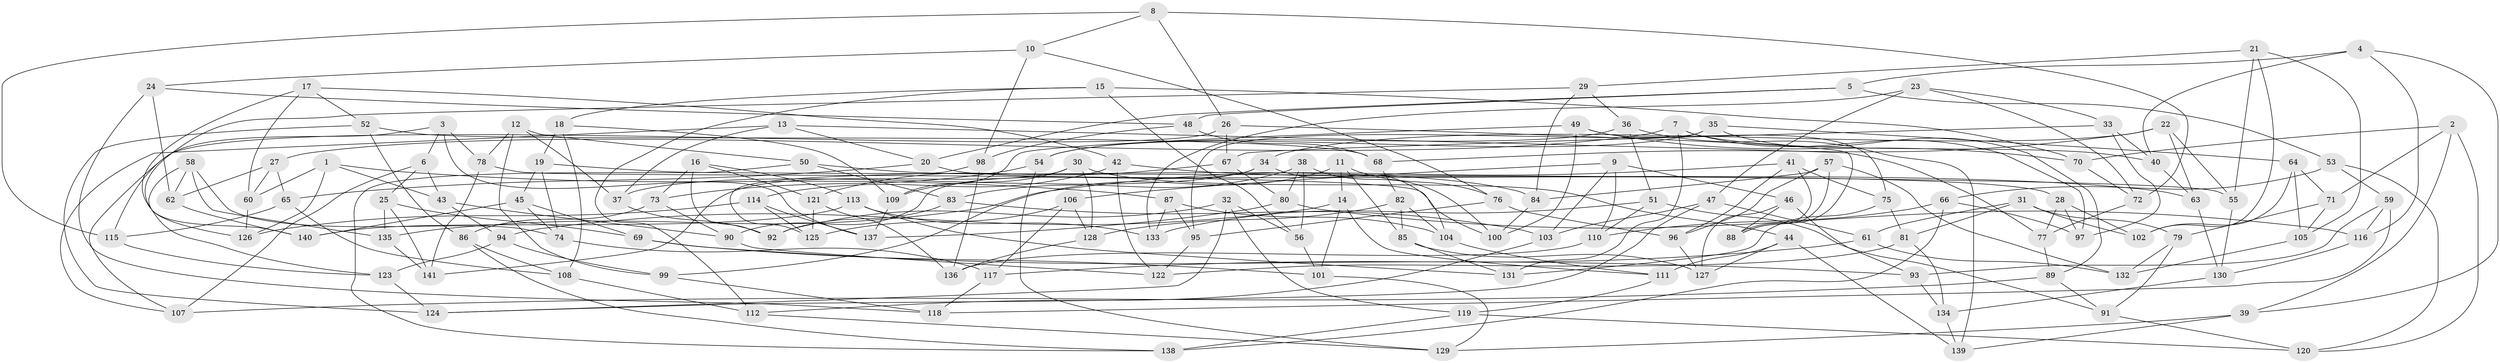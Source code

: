 // Generated by graph-tools (version 1.1) at 2025/56/03/09/25 04:56:37]
// undirected, 141 vertices, 282 edges
graph export_dot {
graph [start="1"]
  node [color=gray90,style=filled];
  1;
  2;
  3;
  4;
  5;
  6;
  7;
  8;
  9;
  10;
  11;
  12;
  13;
  14;
  15;
  16;
  17;
  18;
  19;
  20;
  21;
  22;
  23;
  24;
  25;
  26;
  27;
  28;
  29;
  30;
  31;
  32;
  33;
  34;
  35;
  36;
  37;
  38;
  39;
  40;
  41;
  42;
  43;
  44;
  45;
  46;
  47;
  48;
  49;
  50;
  51;
  52;
  53;
  54;
  55;
  56;
  57;
  58;
  59;
  60;
  61;
  62;
  63;
  64;
  65;
  66;
  67;
  68;
  69;
  70;
  71;
  72;
  73;
  74;
  75;
  76;
  77;
  78;
  79;
  80;
  81;
  82;
  83;
  84;
  85;
  86;
  87;
  88;
  89;
  90;
  91;
  92;
  93;
  94;
  95;
  96;
  97;
  98;
  99;
  100;
  101;
  102;
  103;
  104;
  105;
  106;
  107;
  108;
  109;
  110;
  111;
  112;
  113;
  114;
  115;
  116;
  117;
  118;
  119;
  120;
  121;
  122;
  123;
  124;
  125;
  126;
  127;
  128;
  129;
  130;
  131;
  132;
  133;
  134;
  135;
  136;
  137;
  138;
  139;
  140;
  141;
  1 -- 87;
  1 -- 126;
  1 -- 43;
  1 -- 60;
  2 -- 39;
  2 -- 70;
  2 -- 120;
  2 -- 71;
  3 -- 115;
  3 -- 6;
  3 -- 78;
  3 -- 137;
  4 -- 39;
  4 -- 116;
  4 -- 5;
  4 -- 40;
  5 -- 20;
  5 -- 53;
  5 -- 48;
  6 -- 107;
  6 -- 25;
  6 -- 43;
  7 -- 27;
  7 -- 40;
  7 -- 131;
  7 -- 97;
  8 -- 115;
  8 -- 26;
  8 -- 10;
  8 -- 72;
  9 -- 103;
  9 -- 110;
  9 -- 46;
  9 -- 106;
  10 -- 76;
  10 -- 98;
  10 -- 24;
  11 -- 85;
  11 -- 14;
  11 -- 76;
  11 -- 99;
  12 -- 50;
  12 -- 99;
  12 -- 78;
  12 -- 37;
  13 -- 20;
  13 -- 77;
  13 -- 37;
  13 -- 107;
  14 -- 111;
  14 -- 94;
  14 -- 101;
  15 -- 112;
  15 -- 70;
  15 -- 18;
  15 -- 56;
  16 -- 121;
  16 -- 92;
  16 -- 73;
  16 -- 113;
  17 -- 42;
  17 -- 140;
  17 -- 52;
  17 -- 60;
  18 -- 19;
  18 -- 108;
  18 -- 109;
  19 -- 74;
  19 -- 45;
  19 -- 55;
  20 -- 28;
  20 -- 65;
  21 -- 55;
  21 -- 102;
  21 -- 29;
  21 -- 105;
  22 -- 34;
  22 -- 63;
  22 -- 55;
  22 -- 68;
  23 -- 72;
  23 -- 47;
  23 -- 33;
  23 -- 133;
  24 -- 48;
  24 -- 62;
  24 -- 118;
  25 -- 69;
  25 -- 135;
  25 -- 141;
  26 -- 67;
  26 -- 88;
  26 -- 107;
  27 -- 60;
  27 -- 65;
  27 -- 62;
  28 -- 97;
  28 -- 77;
  28 -- 102;
  29 -- 36;
  29 -- 84;
  29 -- 126;
  30 -- 109;
  30 -- 128;
  30 -- 141;
  30 -- 44;
  31 -- 102;
  31 -- 81;
  31 -- 61;
  31 -- 79;
  32 -- 124;
  32 -- 119;
  32 -- 56;
  32 -- 92;
  33 -- 40;
  33 -- 67;
  33 -- 97;
  34 -- 90;
  34 -- 37;
  34 -- 104;
  35 -- 89;
  35 -- 54;
  35 -- 95;
  35 -- 64;
  36 -- 51;
  36 -- 139;
  36 -- 54;
  37 -- 92;
  38 -- 100;
  38 -- 56;
  38 -- 83;
  38 -- 80;
  39 -- 129;
  39 -- 139;
  40 -- 63;
  41 -- 135;
  41 -- 88;
  41 -- 75;
  41 -- 96;
  42 -- 63;
  42 -- 114;
  42 -- 122;
  43 -- 94;
  43 -- 90;
  44 -- 127;
  44 -- 111;
  44 -- 139;
  45 -- 140;
  45 -- 74;
  45 -- 69;
  46 -- 93;
  46 -- 127;
  46 -- 88;
  47 -- 124;
  47 -- 61;
  47 -- 103;
  48 -- 98;
  48 -- 68;
  49 -- 109;
  49 -- 100;
  49 -- 75;
  49 -- 70;
  50 -- 83;
  50 -- 138;
  50 -- 84;
  51 -- 110;
  51 -- 133;
  51 -- 91;
  52 -- 124;
  52 -- 68;
  52 -- 86;
  53 -- 59;
  53 -- 66;
  53 -- 120;
  54 -- 73;
  54 -- 129;
  55 -- 130;
  56 -- 101;
  57 -- 88;
  57 -- 132;
  57 -- 84;
  57 -- 96;
  58 -- 135;
  58 -- 62;
  58 -- 123;
  58 -- 74;
  59 -- 93;
  59 -- 118;
  59 -- 116;
  60 -- 126;
  61 -- 132;
  61 -- 117;
  62 -- 140;
  63 -- 130;
  64 -- 102;
  64 -- 71;
  64 -- 105;
  65 -- 108;
  65 -- 115;
  66 -- 138;
  66 -- 110;
  66 -- 97;
  67 -- 80;
  67 -- 121;
  68 -- 82;
  69 -- 93;
  69 -- 101;
  70 -- 72;
  71 -- 105;
  71 -- 79;
  72 -- 77;
  73 -- 86;
  73 -- 90;
  74 -- 117;
  75 -- 131;
  75 -- 81;
  76 -- 96;
  76 -- 95;
  77 -- 89;
  78 -- 141;
  78 -- 100;
  79 -- 91;
  79 -- 132;
  80 -- 116;
  80 -- 137;
  81 -- 134;
  81 -- 122;
  82 -- 128;
  82 -- 85;
  82 -- 104;
  83 -- 103;
  83 -- 92;
  84 -- 100;
  85 -- 131;
  85 -- 127;
  86 -- 138;
  86 -- 108;
  87 -- 95;
  87 -- 133;
  87 -- 104;
  89 -- 107;
  89 -- 91;
  90 -- 122;
  91 -- 120;
  93 -- 134;
  94 -- 99;
  94 -- 123;
  95 -- 122;
  96 -- 127;
  98 -- 136;
  98 -- 125;
  99 -- 118;
  101 -- 129;
  103 -- 112;
  104 -- 111;
  105 -- 132;
  106 -- 117;
  106 -- 128;
  106 -- 125;
  108 -- 112;
  109 -- 137;
  110 -- 136;
  111 -- 119;
  112 -- 129;
  113 -- 140;
  113 -- 133;
  113 -- 131;
  114 -- 126;
  114 -- 137;
  114 -- 125;
  115 -- 123;
  116 -- 130;
  117 -- 118;
  119 -- 138;
  119 -- 120;
  121 -- 136;
  121 -- 125;
  123 -- 124;
  128 -- 136;
  130 -- 134;
  134 -- 139;
  135 -- 141;
}
